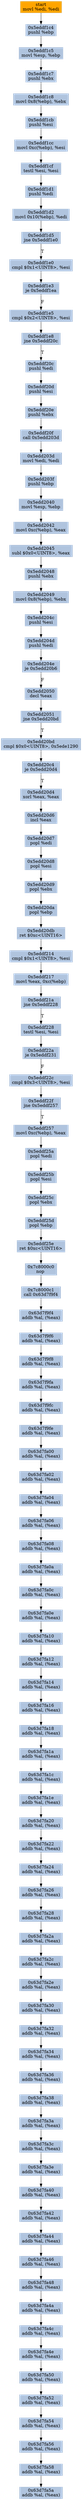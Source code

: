 digraph G {
node[shape=rectangle,style=filled,fillcolor=lightsteelblue,color=lightsteelblue]
bgcolor="transparent"
a0x5eddf1c2movl_edi_edi[label="start\nmovl %edi, %edi",color="lightgrey",fillcolor="orange"];
a0x5eddf1c4pushl_ebp[label="0x5eddf1c4\npushl %ebp"];
a0x5eddf1c5movl_esp_ebp[label="0x5eddf1c5\nmovl %esp, %ebp"];
a0x5eddf1c7pushl_ebx[label="0x5eddf1c7\npushl %ebx"];
a0x5eddf1c8movl_0x8ebp__ebx[label="0x5eddf1c8\nmovl 0x8(%ebp), %ebx"];
a0x5eddf1cbpushl_esi[label="0x5eddf1cb\npushl %esi"];
a0x5eddf1ccmovl_0xcebp__esi[label="0x5eddf1cc\nmovl 0xc(%ebp), %esi"];
a0x5eddf1cftestl_esi_esi[label="0x5eddf1cf\ntestl %esi, %esi"];
a0x5eddf1d1pushl_edi[label="0x5eddf1d1\npushl %edi"];
a0x5eddf1d2movl_0x10ebp__edi[label="0x5eddf1d2\nmovl 0x10(%ebp), %edi"];
a0x5eddf1d5jne_0x5eddf1e0[label="0x5eddf1d5\njne 0x5eddf1e0"];
a0x5eddf1e0cmpl_0x1UINT8_esi[label="0x5eddf1e0\ncmpl $0x1<UINT8>, %esi"];
a0x5eddf1e3je_0x5eddf1ea[label="0x5eddf1e3\nje 0x5eddf1ea"];
a0x5eddf1e5cmpl_0x2UINT8_esi[label="0x5eddf1e5\ncmpl $0x2<UINT8>, %esi"];
a0x5eddf1e8jne_0x5eddf20c[label="0x5eddf1e8\njne 0x5eddf20c"];
a0x5eddf20cpushl_edi[label="0x5eddf20c\npushl %edi"];
a0x5eddf20dpushl_esi[label="0x5eddf20d\npushl %esi"];
a0x5eddf20epushl_ebx[label="0x5eddf20e\npushl %ebx"];
a0x5eddf20fcall_0x5edd203d[label="0x5eddf20f\ncall 0x5edd203d"];
a0x5edd203dmovl_edi_edi[label="0x5edd203d\nmovl %edi, %edi"];
a0x5edd203fpushl_ebp[label="0x5edd203f\npushl %ebp"];
a0x5edd2040movl_esp_ebp[label="0x5edd2040\nmovl %esp, %ebp"];
a0x5edd2042movl_0xcebp__eax[label="0x5edd2042\nmovl 0xc(%ebp), %eax"];
a0x5edd2045subl_0x0UINT8_eax[label="0x5edd2045\nsubl $0x0<UINT8>, %eax"];
a0x5edd2048pushl_ebx[label="0x5edd2048\npushl %ebx"];
a0x5edd2049movl_0x8ebp__ebx[label="0x5edd2049\nmovl 0x8(%ebp), %ebx"];
a0x5edd204cpushl_esi[label="0x5edd204c\npushl %esi"];
a0x5edd204dpushl_edi[label="0x5edd204d\npushl %edi"];
a0x5edd204eje_0x5edd20b6[label="0x5edd204e\nje 0x5edd20b6"];
a0x5edd2050decl_eax[label="0x5edd2050\ndecl %eax"];
a0x5edd2051jne_0x5edd20bd[label="0x5edd2051\njne 0x5edd20bd"];
a0x5edd20bdcmpl_0x0UINT8_0x5ede1290[label="0x5edd20bd\ncmpl $0x0<UINT8>, 0x5ede1290"];
a0x5edd20c4je_0x5edd20d4[label="0x5edd20c4\nje 0x5edd20d4"];
a0x5edd20d4xorl_eax_eax[label="0x5edd20d4\nxorl %eax, %eax"];
a0x5edd20d6incl_eax[label="0x5edd20d6\nincl %eax"];
a0x5edd20d7popl_edi[label="0x5edd20d7\npopl %edi"];
a0x5edd20d8popl_esi[label="0x5edd20d8\npopl %esi"];
a0x5edd20d9popl_ebx[label="0x5edd20d9\npopl %ebx"];
a0x5edd20dapopl_ebp[label="0x5edd20da\npopl %ebp"];
a0x5edd20dbret_0xcUINT16[label="0x5edd20db\nret $0xc<UINT16>"];
a0x5eddf214cmpl_0x1UINT8_esi[label="0x5eddf214\ncmpl $0x1<UINT8>, %esi"];
a0x5eddf217movl_eax_0xcebp_[label="0x5eddf217\nmovl %eax, 0xc(%ebp)"];
a0x5eddf21ajne_0x5eddf228[label="0x5eddf21a\njne 0x5eddf228"];
a0x5eddf228testl_esi_esi[label="0x5eddf228\ntestl %esi, %esi"];
a0x5eddf22aje_0x5eddf231[label="0x5eddf22a\nje 0x5eddf231"];
a0x5eddf22ccmpl_0x3UINT8_esi[label="0x5eddf22c\ncmpl $0x3<UINT8>, %esi"];
a0x5eddf22fjne_0x5eddf257[label="0x5eddf22f\njne 0x5eddf257"];
a0x5eddf257movl_0xcebp__eax[label="0x5eddf257\nmovl 0xc(%ebp), %eax"];
a0x5eddf25apopl_edi[label="0x5eddf25a\npopl %edi"];
a0x5eddf25bpopl_esi[label="0x5eddf25b\npopl %esi"];
a0x5eddf25cpopl_ebx[label="0x5eddf25c\npopl %ebx"];
a0x5eddf25dpopl_ebp[label="0x5eddf25d\npopl %ebp"];
a0x5eddf25eret_0xcUINT16[label="0x5eddf25e\nret $0xc<UINT16>"];
a0x7c8000c0nop_[label="0x7c8000c0\nnop "];
a0x7c8000c1call_0x63d7f9f4[label="0x7c8000c1\ncall 0x63d7f9f4"];
a0x63d7f9f4addb_al_eax_[label="0x63d7f9f4\naddb %al, (%eax)"];
a0x63d7f9f6addb_al_eax_[label="0x63d7f9f6\naddb %al, (%eax)"];
a0x63d7f9f8addb_al_eax_[label="0x63d7f9f8\naddb %al, (%eax)"];
a0x63d7f9faaddb_al_eax_[label="0x63d7f9fa\naddb %al, (%eax)"];
a0x63d7f9fcaddb_al_eax_[label="0x63d7f9fc\naddb %al, (%eax)"];
a0x63d7f9feaddb_al_eax_[label="0x63d7f9fe\naddb %al, (%eax)"];
a0x63d7fa00addb_al_eax_[label="0x63d7fa00\naddb %al, (%eax)"];
a0x63d7fa02addb_al_eax_[label="0x63d7fa02\naddb %al, (%eax)"];
a0x63d7fa04addb_al_eax_[label="0x63d7fa04\naddb %al, (%eax)"];
a0x63d7fa06addb_al_eax_[label="0x63d7fa06\naddb %al, (%eax)"];
a0x63d7fa08addb_al_eax_[label="0x63d7fa08\naddb %al, (%eax)"];
a0x63d7fa0aaddb_al_eax_[label="0x63d7fa0a\naddb %al, (%eax)"];
a0x63d7fa0caddb_al_eax_[label="0x63d7fa0c\naddb %al, (%eax)"];
a0x63d7fa0eaddb_al_eax_[label="0x63d7fa0e\naddb %al, (%eax)"];
a0x63d7fa10addb_al_eax_[label="0x63d7fa10\naddb %al, (%eax)"];
a0x63d7fa12addb_al_eax_[label="0x63d7fa12\naddb %al, (%eax)"];
a0x63d7fa14addb_al_eax_[label="0x63d7fa14\naddb %al, (%eax)"];
a0x63d7fa16addb_al_eax_[label="0x63d7fa16\naddb %al, (%eax)"];
a0x63d7fa18addb_al_eax_[label="0x63d7fa18\naddb %al, (%eax)"];
a0x63d7fa1aaddb_al_eax_[label="0x63d7fa1a\naddb %al, (%eax)"];
a0x63d7fa1caddb_al_eax_[label="0x63d7fa1c\naddb %al, (%eax)"];
a0x63d7fa1eaddb_al_eax_[label="0x63d7fa1e\naddb %al, (%eax)"];
a0x63d7fa20addb_al_eax_[label="0x63d7fa20\naddb %al, (%eax)"];
a0x63d7fa22addb_al_eax_[label="0x63d7fa22\naddb %al, (%eax)"];
a0x63d7fa24addb_al_eax_[label="0x63d7fa24\naddb %al, (%eax)"];
a0x63d7fa26addb_al_eax_[label="0x63d7fa26\naddb %al, (%eax)"];
a0x63d7fa28addb_al_eax_[label="0x63d7fa28\naddb %al, (%eax)"];
a0x63d7fa2aaddb_al_eax_[label="0x63d7fa2a\naddb %al, (%eax)"];
a0x63d7fa2caddb_al_eax_[label="0x63d7fa2c\naddb %al, (%eax)"];
a0x63d7fa2eaddb_al_eax_[label="0x63d7fa2e\naddb %al, (%eax)"];
a0x63d7fa30addb_al_eax_[label="0x63d7fa30\naddb %al, (%eax)"];
a0x63d7fa32addb_al_eax_[label="0x63d7fa32\naddb %al, (%eax)"];
a0x63d7fa34addb_al_eax_[label="0x63d7fa34\naddb %al, (%eax)"];
a0x63d7fa36addb_al_eax_[label="0x63d7fa36\naddb %al, (%eax)"];
a0x63d7fa38addb_al_eax_[label="0x63d7fa38\naddb %al, (%eax)"];
a0x63d7fa3aaddb_al_eax_[label="0x63d7fa3a\naddb %al, (%eax)"];
a0x63d7fa3caddb_al_eax_[label="0x63d7fa3c\naddb %al, (%eax)"];
a0x63d7fa3eaddb_al_eax_[label="0x63d7fa3e\naddb %al, (%eax)"];
a0x63d7fa40addb_al_eax_[label="0x63d7fa40\naddb %al, (%eax)"];
a0x63d7fa42addb_al_eax_[label="0x63d7fa42\naddb %al, (%eax)"];
a0x63d7fa44addb_al_eax_[label="0x63d7fa44\naddb %al, (%eax)"];
a0x63d7fa46addb_al_eax_[label="0x63d7fa46\naddb %al, (%eax)"];
a0x63d7fa48addb_al_eax_[label="0x63d7fa48\naddb %al, (%eax)"];
a0x63d7fa4aaddb_al_eax_[label="0x63d7fa4a\naddb %al, (%eax)"];
a0x63d7fa4caddb_al_eax_[label="0x63d7fa4c\naddb %al, (%eax)"];
a0x63d7fa4eaddb_al_eax_[label="0x63d7fa4e\naddb %al, (%eax)"];
a0x63d7fa50addb_al_eax_[label="0x63d7fa50\naddb %al, (%eax)"];
a0x63d7fa52addb_al_eax_[label="0x63d7fa52\naddb %al, (%eax)"];
a0x63d7fa54addb_al_eax_[label="0x63d7fa54\naddb %al, (%eax)"];
a0x63d7fa56addb_al_eax_[label="0x63d7fa56\naddb %al, (%eax)"];
a0x63d7fa58addb_al_eax_[label="0x63d7fa58\naddb %al, (%eax)"];
a0x63d7fa5aaddb_al_eax_[label="0x63d7fa5a\naddb %al, (%eax)"];
a0x5eddf1c2movl_edi_edi -> a0x5eddf1c4pushl_ebp [color="#000000"];
a0x5eddf1c4pushl_ebp -> a0x5eddf1c5movl_esp_ebp [color="#000000"];
a0x5eddf1c5movl_esp_ebp -> a0x5eddf1c7pushl_ebx [color="#000000"];
a0x5eddf1c7pushl_ebx -> a0x5eddf1c8movl_0x8ebp__ebx [color="#000000"];
a0x5eddf1c8movl_0x8ebp__ebx -> a0x5eddf1cbpushl_esi [color="#000000"];
a0x5eddf1cbpushl_esi -> a0x5eddf1ccmovl_0xcebp__esi [color="#000000"];
a0x5eddf1ccmovl_0xcebp__esi -> a0x5eddf1cftestl_esi_esi [color="#000000"];
a0x5eddf1cftestl_esi_esi -> a0x5eddf1d1pushl_edi [color="#000000"];
a0x5eddf1d1pushl_edi -> a0x5eddf1d2movl_0x10ebp__edi [color="#000000"];
a0x5eddf1d2movl_0x10ebp__edi -> a0x5eddf1d5jne_0x5eddf1e0 [color="#000000"];
a0x5eddf1d5jne_0x5eddf1e0 -> a0x5eddf1e0cmpl_0x1UINT8_esi [color="#000000",label="T"];
a0x5eddf1e0cmpl_0x1UINT8_esi -> a0x5eddf1e3je_0x5eddf1ea [color="#000000"];
a0x5eddf1e3je_0x5eddf1ea -> a0x5eddf1e5cmpl_0x2UINT8_esi [color="#000000",label="F"];
a0x5eddf1e5cmpl_0x2UINT8_esi -> a0x5eddf1e8jne_0x5eddf20c [color="#000000"];
a0x5eddf1e8jne_0x5eddf20c -> a0x5eddf20cpushl_edi [color="#000000",label="T"];
a0x5eddf20cpushl_edi -> a0x5eddf20dpushl_esi [color="#000000"];
a0x5eddf20dpushl_esi -> a0x5eddf20epushl_ebx [color="#000000"];
a0x5eddf20epushl_ebx -> a0x5eddf20fcall_0x5edd203d [color="#000000"];
a0x5eddf20fcall_0x5edd203d -> a0x5edd203dmovl_edi_edi [color="#000000"];
a0x5edd203dmovl_edi_edi -> a0x5edd203fpushl_ebp [color="#000000"];
a0x5edd203fpushl_ebp -> a0x5edd2040movl_esp_ebp [color="#000000"];
a0x5edd2040movl_esp_ebp -> a0x5edd2042movl_0xcebp__eax [color="#000000"];
a0x5edd2042movl_0xcebp__eax -> a0x5edd2045subl_0x0UINT8_eax [color="#000000"];
a0x5edd2045subl_0x0UINT8_eax -> a0x5edd2048pushl_ebx [color="#000000"];
a0x5edd2048pushl_ebx -> a0x5edd2049movl_0x8ebp__ebx [color="#000000"];
a0x5edd2049movl_0x8ebp__ebx -> a0x5edd204cpushl_esi [color="#000000"];
a0x5edd204cpushl_esi -> a0x5edd204dpushl_edi [color="#000000"];
a0x5edd204dpushl_edi -> a0x5edd204eje_0x5edd20b6 [color="#000000"];
a0x5edd204eje_0x5edd20b6 -> a0x5edd2050decl_eax [color="#000000",label="F"];
a0x5edd2050decl_eax -> a0x5edd2051jne_0x5edd20bd [color="#000000"];
a0x5edd2051jne_0x5edd20bd -> a0x5edd20bdcmpl_0x0UINT8_0x5ede1290 [color="#000000",label="T"];
a0x5edd20bdcmpl_0x0UINT8_0x5ede1290 -> a0x5edd20c4je_0x5edd20d4 [color="#000000"];
a0x5edd20c4je_0x5edd20d4 -> a0x5edd20d4xorl_eax_eax [color="#000000",label="T"];
a0x5edd20d4xorl_eax_eax -> a0x5edd20d6incl_eax [color="#000000"];
a0x5edd20d6incl_eax -> a0x5edd20d7popl_edi [color="#000000"];
a0x5edd20d7popl_edi -> a0x5edd20d8popl_esi [color="#000000"];
a0x5edd20d8popl_esi -> a0x5edd20d9popl_ebx [color="#000000"];
a0x5edd20d9popl_ebx -> a0x5edd20dapopl_ebp [color="#000000"];
a0x5edd20dapopl_ebp -> a0x5edd20dbret_0xcUINT16 [color="#000000"];
a0x5edd20dbret_0xcUINT16 -> a0x5eddf214cmpl_0x1UINT8_esi [color="#000000"];
a0x5eddf214cmpl_0x1UINT8_esi -> a0x5eddf217movl_eax_0xcebp_ [color="#000000"];
a0x5eddf217movl_eax_0xcebp_ -> a0x5eddf21ajne_0x5eddf228 [color="#000000"];
a0x5eddf21ajne_0x5eddf228 -> a0x5eddf228testl_esi_esi [color="#000000",label="T"];
a0x5eddf228testl_esi_esi -> a0x5eddf22aje_0x5eddf231 [color="#000000"];
a0x5eddf22aje_0x5eddf231 -> a0x5eddf22ccmpl_0x3UINT8_esi [color="#000000",label="F"];
a0x5eddf22ccmpl_0x3UINT8_esi -> a0x5eddf22fjne_0x5eddf257 [color="#000000"];
a0x5eddf22fjne_0x5eddf257 -> a0x5eddf257movl_0xcebp__eax [color="#000000",label="T"];
a0x5eddf257movl_0xcebp__eax -> a0x5eddf25apopl_edi [color="#000000"];
a0x5eddf25apopl_edi -> a0x5eddf25bpopl_esi [color="#000000"];
a0x5eddf25bpopl_esi -> a0x5eddf25cpopl_ebx [color="#000000"];
a0x5eddf25cpopl_ebx -> a0x5eddf25dpopl_ebp [color="#000000"];
a0x5eddf25dpopl_ebp -> a0x5eddf25eret_0xcUINT16 [color="#000000"];
a0x5eddf25eret_0xcUINT16 -> a0x7c8000c0nop_ [color="#000000"];
a0x7c8000c0nop_ -> a0x7c8000c1call_0x63d7f9f4 [color="#000000"];
a0x7c8000c1call_0x63d7f9f4 -> a0x63d7f9f4addb_al_eax_ [color="#000000"];
a0x63d7f9f4addb_al_eax_ -> a0x63d7f9f6addb_al_eax_ [color="#000000"];
a0x63d7f9f6addb_al_eax_ -> a0x63d7f9f8addb_al_eax_ [color="#000000"];
a0x63d7f9f8addb_al_eax_ -> a0x63d7f9faaddb_al_eax_ [color="#000000"];
a0x63d7f9faaddb_al_eax_ -> a0x63d7f9fcaddb_al_eax_ [color="#000000"];
a0x63d7f9fcaddb_al_eax_ -> a0x63d7f9feaddb_al_eax_ [color="#000000"];
a0x63d7f9feaddb_al_eax_ -> a0x63d7fa00addb_al_eax_ [color="#000000"];
a0x63d7fa00addb_al_eax_ -> a0x63d7fa02addb_al_eax_ [color="#000000"];
a0x63d7fa02addb_al_eax_ -> a0x63d7fa04addb_al_eax_ [color="#000000"];
a0x63d7fa04addb_al_eax_ -> a0x63d7fa06addb_al_eax_ [color="#000000"];
a0x63d7fa06addb_al_eax_ -> a0x63d7fa08addb_al_eax_ [color="#000000"];
a0x63d7fa08addb_al_eax_ -> a0x63d7fa0aaddb_al_eax_ [color="#000000"];
a0x63d7fa0aaddb_al_eax_ -> a0x63d7fa0caddb_al_eax_ [color="#000000"];
a0x63d7fa0caddb_al_eax_ -> a0x63d7fa0eaddb_al_eax_ [color="#000000"];
a0x63d7fa0eaddb_al_eax_ -> a0x63d7fa10addb_al_eax_ [color="#000000"];
a0x63d7fa10addb_al_eax_ -> a0x63d7fa12addb_al_eax_ [color="#000000"];
a0x63d7fa12addb_al_eax_ -> a0x63d7fa14addb_al_eax_ [color="#000000"];
a0x63d7fa14addb_al_eax_ -> a0x63d7fa16addb_al_eax_ [color="#000000"];
a0x63d7fa16addb_al_eax_ -> a0x63d7fa18addb_al_eax_ [color="#000000"];
a0x63d7fa18addb_al_eax_ -> a0x63d7fa1aaddb_al_eax_ [color="#000000"];
a0x63d7fa1aaddb_al_eax_ -> a0x63d7fa1caddb_al_eax_ [color="#000000"];
a0x63d7fa1caddb_al_eax_ -> a0x63d7fa1eaddb_al_eax_ [color="#000000"];
a0x63d7fa1eaddb_al_eax_ -> a0x63d7fa20addb_al_eax_ [color="#000000"];
a0x63d7fa20addb_al_eax_ -> a0x63d7fa22addb_al_eax_ [color="#000000"];
a0x63d7fa22addb_al_eax_ -> a0x63d7fa24addb_al_eax_ [color="#000000"];
a0x63d7fa24addb_al_eax_ -> a0x63d7fa26addb_al_eax_ [color="#000000"];
a0x63d7fa26addb_al_eax_ -> a0x63d7fa28addb_al_eax_ [color="#000000"];
a0x63d7fa28addb_al_eax_ -> a0x63d7fa2aaddb_al_eax_ [color="#000000"];
a0x63d7fa2aaddb_al_eax_ -> a0x63d7fa2caddb_al_eax_ [color="#000000"];
a0x63d7fa2caddb_al_eax_ -> a0x63d7fa2eaddb_al_eax_ [color="#000000"];
a0x63d7fa2eaddb_al_eax_ -> a0x63d7fa30addb_al_eax_ [color="#000000"];
a0x63d7fa30addb_al_eax_ -> a0x63d7fa32addb_al_eax_ [color="#000000"];
a0x63d7fa32addb_al_eax_ -> a0x63d7fa34addb_al_eax_ [color="#000000"];
a0x63d7fa34addb_al_eax_ -> a0x63d7fa36addb_al_eax_ [color="#000000"];
a0x63d7fa36addb_al_eax_ -> a0x63d7fa38addb_al_eax_ [color="#000000"];
a0x63d7fa38addb_al_eax_ -> a0x63d7fa3aaddb_al_eax_ [color="#000000"];
a0x63d7fa3aaddb_al_eax_ -> a0x63d7fa3caddb_al_eax_ [color="#000000"];
a0x63d7fa3caddb_al_eax_ -> a0x63d7fa3eaddb_al_eax_ [color="#000000"];
a0x63d7fa3eaddb_al_eax_ -> a0x63d7fa40addb_al_eax_ [color="#000000"];
a0x63d7fa40addb_al_eax_ -> a0x63d7fa42addb_al_eax_ [color="#000000"];
a0x63d7fa42addb_al_eax_ -> a0x63d7fa44addb_al_eax_ [color="#000000"];
a0x63d7fa44addb_al_eax_ -> a0x63d7fa46addb_al_eax_ [color="#000000"];
a0x63d7fa46addb_al_eax_ -> a0x63d7fa48addb_al_eax_ [color="#000000"];
a0x63d7fa48addb_al_eax_ -> a0x63d7fa4aaddb_al_eax_ [color="#000000"];
a0x63d7fa4aaddb_al_eax_ -> a0x63d7fa4caddb_al_eax_ [color="#000000"];
a0x63d7fa4caddb_al_eax_ -> a0x63d7fa4eaddb_al_eax_ [color="#000000"];
a0x63d7fa4eaddb_al_eax_ -> a0x63d7fa50addb_al_eax_ [color="#000000"];
a0x63d7fa50addb_al_eax_ -> a0x63d7fa52addb_al_eax_ [color="#000000"];
a0x63d7fa52addb_al_eax_ -> a0x63d7fa54addb_al_eax_ [color="#000000"];
a0x63d7fa54addb_al_eax_ -> a0x63d7fa56addb_al_eax_ [color="#000000"];
a0x63d7fa56addb_al_eax_ -> a0x63d7fa58addb_al_eax_ [color="#000000"];
a0x63d7fa58addb_al_eax_ -> a0x63d7fa5aaddb_al_eax_ [color="#000000"];
}
